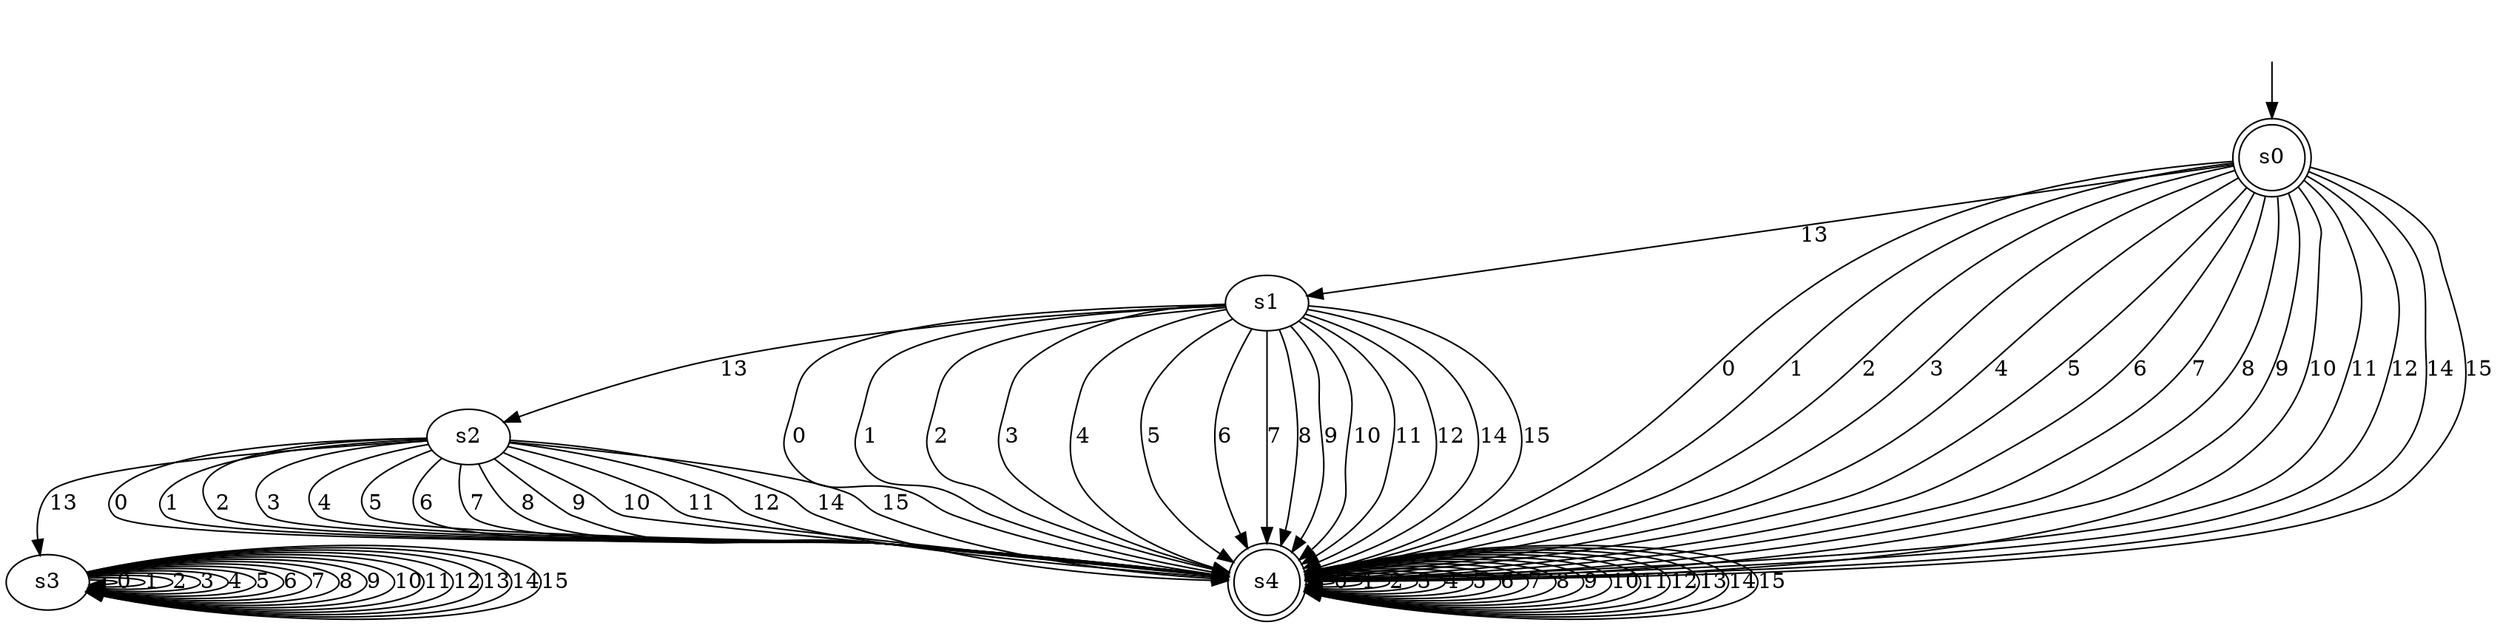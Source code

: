 digraph model_1_4 {
s0 [label="s0", shape=doublecircle];
s1 [label="s1"];
s2 [label="s2"];
s3 [label="s3"];
s4 [label="s4", shape=doublecircle];
s0 -> s4  [label="0"];
s0 -> s4  [label="1"];
s0 -> s4  [label="2"];
s0 -> s4  [label="3"];
s0 -> s4  [label="4"];
s0 -> s4  [label="5"];
s0 -> s4  [label="6"];
s0 -> s4  [label="7"];
s0 -> s4  [label="8"];
s0 -> s4  [label="9"];
s0 -> s4  [label="10"];
s0 -> s4  [label="11"];
s0 -> s4  [label="12"];
s0 -> s1  [label="13"];
s0 -> s4  [label="14"];
s0 -> s4  [label="15"];
s1 -> s4  [label="0"];
s1 -> s4  [label="1"];
s1 -> s4  [label="2"];
s1 -> s4  [label="3"];
s1 -> s4  [label="4"];
s1 -> s4  [label="5"];
s1 -> s4  [label="6"];
s1 -> s4  [label="7"];
s1 -> s4  [label="8"];
s1 -> s4  [label="9"];
s1 -> s4  [label="10"];
s1 -> s4  [label="11"];
s1 -> s4  [label="12"];
s1 -> s2  [label="13"];
s1 -> s4  [label="14"];
s1 -> s4  [label="15"];
s2 -> s4  [label="0"];
s2 -> s4  [label="1"];
s2 -> s4  [label="2"];
s2 -> s4  [label="3"];
s2 -> s4  [label="4"];
s2 -> s4  [label="5"];
s2 -> s4  [label="6"];
s2 -> s4  [label="7"];
s2 -> s4  [label="8"];
s2 -> s4  [label="9"];
s2 -> s4  [label="10"];
s2 -> s4  [label="11"];
s2 -> s4  [label="12"];
s2 -> s3  [label="13"];
s2 -> s4  [label="14"];
s2 -> s4  [label="15"];
s3 -> s3  [label="0"];
s3 -> s3  [label="1"];
s3 -> s3  [label="2"];
s3 -> s3  [label="3"];
s3 -> s3  [label="4"];
s3 -> s3  [label="5"];
s3 -> s3  [label="6"];
s3 -> s3  [label="7"];
s3 -> s3  [label="8"];
s3 -> s3  [label="9"];
s3 -> s3  [label="10"];
s3 -> s3  [label="11"];
s3 -> s3  [label="12"];
s3 -> s3  [label="13"];
s3 -> s3  [label="14"];
s3 -> s3  [label="15"];
s4 -> s4  [label="0"];
s4 -> s4  [label="1"];
s4 -> s4  [label="2"];
s4 -> s4  [label="3"];
s4 -> s4  [label="4"];
s4 -> s4  [label="5"];
s4 -> s4  [label="6"];
s4 -> s4  [label="7"];
s4 -> s4  [label="8"];
s4 -> s4  [label="9"];
s4 -> s4  [label="10"];
s4 -> s4  [label="11"];
s4 -> s4  [label="12"];
s4 -> s4  [label="13"];
s4 -> s4  [label="14"];
s4 -> s4  [label="15"];
__start0 [label="", shape=none];
__start0 -> s0  [label=""];
}
